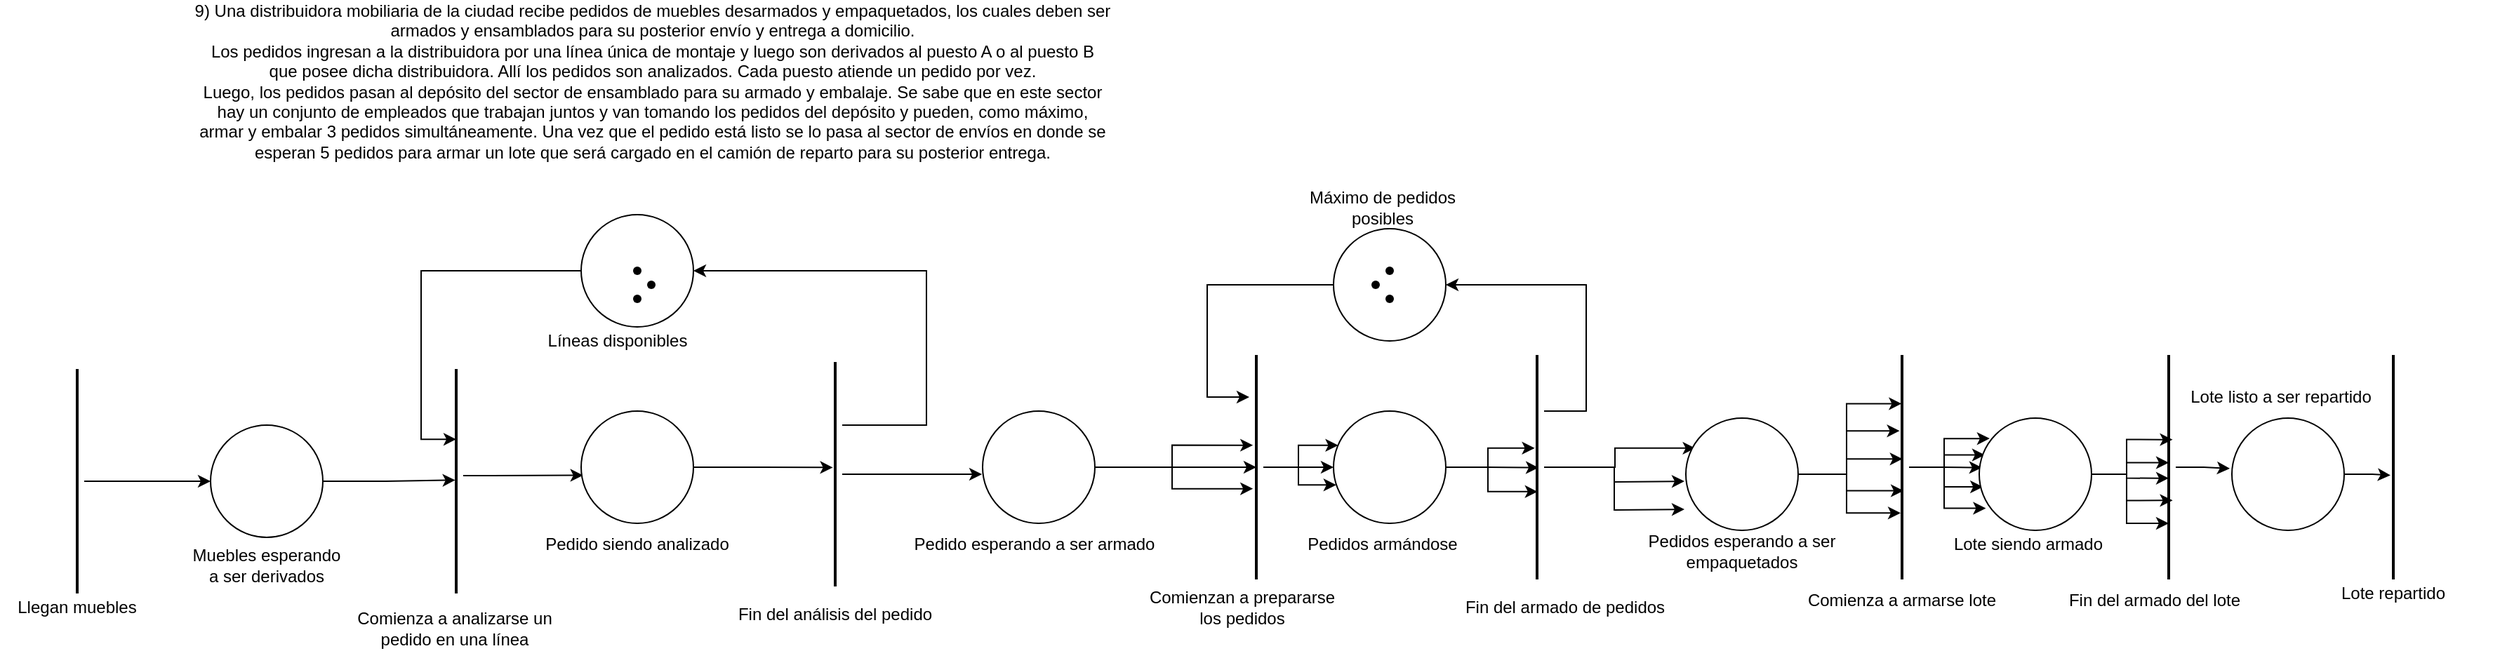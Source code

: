 <mxfile version="15.4.0" type="device"><diagram id="UhLdLVro5L19IDnhmmJw" name="Página-1"><mxGraphModel dx="1146" dy="567" grid="1" gridSize="10" guides="1" tooltips="1" connect="1" arrows="1" fold="1" page="1" pageScale="1" pageWidth="827" pageHeight="1169" math="0" shadow="0"><root><mxCell id="0"/><mxCell id="1" parent="0"/><mxCell id="bsiL4dpKjTmQqmrRHwsR-1" value="&lt;div&gt;9) Una distribuidora mobiliaria de la ciudad recibe pedidos de muebles desarmados y empaquetados, los cuales deben ser&lt;/div&gt;&lt;div&gt;armados y ensamblados para su posterior envío y entrega a domicilio.&lt;/div&gt;&lt;div&gt;Los pedidos ingresan a la distribuidora por una línea única de montaje y luego son derivados al puesto A o al puesto B&lt;/div&gt;&lt;div&gt;que posee dicha distribuidora. Allí los pedidos son analizados. Cada puesto atiende un pedido por vez.&lt;/div&gt;&lt;div&gt;Luego, los pedidos pasan al depósito del sector de ensamblado para su armado y embalaje. Se sabe que en este sector&lt;/div&gt;&lt;div&gt;hay un conjunto de empleados que trabajan juntos y van tomando los pedidos del depósito y pueden, como máximo,&lt;/div&gt;&lt;div&gt;armar y embalar 3 pedidos simultáneamente. Una vez que el pedido está listo se lo pasa al sector de envíos en donde se&lt;/div&gt;&lt;div&gt;esperan 5 pedidos para armar un lote que será cargado en el camión de reparto para su posterior entrega.&lt;/div&gt;" style="text;html=1;strokeColor=none;fillColor=none;align=center;verticalAlign=middle;whiteSpace=wrap;rounded=0;" vertex="1" parent="1"><mxGeometry x="90" y="180" width="750" height="30" as="geometry"/></mxCell><mxCell id="bsiL4dpKjTmQqmrRHwsR-17" style="edgeStyle=orthogonalEdgeStyle;rounded=0;orthogonalLoop=1;jettySize=auto;html=1;entryX=0.495;entryY=0.566;entryDx=0;entryDy=0;entryPerimeter=0;" edge="1" parent="1" source="bsiL4dpKjTmQqmrRHwsR-2" target="bsiL4dpKjTmQqmrRHwsR-7"><mxGeometry relative="1" as="geometry"/></mxCell><mxCell id="bsiL4dpKjTmQqmrRHwsR-2" value="" style="ellipse;whiteSpace=wrap;html=1;aspect=fixed;" vertex="1" parent="1"><mxGeometry x="150" y="440" width="80" height="80" as="geometry"/></mxCell><mxCell id="bsiL4dpKjTmQqmrRHwsR-4" style="edgeStyle=orthogonalEdgeStyle;rounded=0;orthogonalLoop=1;jettySize=auto;html=1;entryX=0;entryY=0.5;entryDx=0;entryDy=0;" edge="1" parent="1" source="bsiL4dpKjTmQqmrRHwsR-3" target="bsiL4dpKjTmQqmrRHwsR-2"><mxGeometry relative="1" as="geometry"/></mxCell><mxCell id="bsiL4dpKjTmQqmrRHwsR-3" value="" style="line;strokeWidth=2;direction=south;html=1;" vertex="1" parent="1"><mxGeometry x="50" y="400" width="10" height="160" as="geometry"/></mxCell><mxCell id="bsiL4dpKjTmQqmrRHwsR-5" value="Llegan muebles" style="text;html=1;strokeColor=none;fillColor=none;align=center;verticalAlign=middle;whiteSpace=wrap;rounded=0;" vertex="1" parent="1"><mxGeometry y="555" width="110" height="30" as="geometry"/></mxCell><mxCell id="bsiL4dpKjTmQqmrRHwsR-6" value="Muebles esperando a ser derivados" style="text;html=1;strokeColor=none;fillColor=none;align=center;verticalAlign=middle;whiteSpace=wrap;rounded=0;" vertex="1" parent="1"><mxGeometry x="135" y="525" width="110" height="30" as="geometry"/></mxCell><mxCell id="bsiL4dpKjTmQqmrRHwsR-18" style="edgeStyle=orthogonalEdgeStyle;rounded=0;orthogonalLoop=1;jettySize=auto;html=1;entryX=0.017;entryY=0.572;entryDx=0;entryDy=0;entryPerimeter=0;" edge="1" parent="1" source="bsiL4dpKjTmQqmrRHwsR-7" target="bsiL4dpKjTmQqmrRHwsR-8"><mxGeometry relative="1" as="geometry"><Array as="points"><mxPoint x="350" y="476"/><mxPoint x="350" y="476"/></Array></mxGeometry></mxCell><mxCell id="bsiL4dpKjTmQqmrRHwsR-7" value="" style="line;strokeWidth=2;direction=south;html=1;" vertex="1" parent="1"><mxGeometry x="320" y="400" width="10" height="160" as="geometry"/></mxCell><mxCell id="bsiL4dpKjTmQqmrRHwsR-19" style="edgeStyle=orthogonalEdgeStyle;rounded=0;orthogonalLoop=1;jettySize=auto;html=1;entryX=0.47;entryY=0.669;entryDx=0;entryDy=0;entryPerimeter=0;" edge="1" parent="1" source="bsiL4dpKjTmQqmrRHwsR-8" target="bsiL4dpKjTmQqmrRHwsR-11"><mxGeometry relative="1" as="geometry"/></mxCell><mxCell id="bsiL4dpKjTmQqmrRHwsR-8" value="" style="ellipse;whiteSpace=wrap;html=1;aspect=fixed;" vertex="1" parent="1"><mxGeometry x="414" y="430" width="80" height="80" as="geometry"/></mxCell><mxCell id="bsiL4dpKjTmQqmrRHwsR-9" value="Comienza a analizarse un pedido en una línea" style="text;html=1;strokeColor=none;fillColor=none;align=center;verticalAlign=middle;whiteSpace=wrap;rounded=0;" vertex="1" parent="1"><mxGeometry x="234" y="570" width="180" height="30" as="geometry"/></mxCell><mxCell id="bsiL4dpKjTmQqmrRHwsR-10" value="Pedido siendo analizado" style="text;html=1;strokeColor=none;fillColor=none;align=center;verticalAlign=middle;whiteSpace=wrap;rounded=0;" vertex="1" parent="1"><mxGeometry x="364" y="510" width="180" height="30" as="geometry"/></mxCell><mxCell id="bsiL4dpKjTmQqmrRHwsR-23" style="edgeStyle=orthogonalEdgeStyle;rounded=0;orthogonalLoop=1;jettySize=auto;html=1;entryX=1;entryY=0.5;entryDx=0;entryDy=0;" edge="1" parent="1" source="bsiL4dpKjTmQqmrRHwsR-11" target="bsiL4dpKjTmQqmrRHwsR-13"><mxGeometry relative="1" as="geometry"><Array as="points"><mxPoint x="660" y="440"/><mxPoint x="660" y="330"/></Array></mxGeometry></mxCell><mxCell id="bsiL4dpKjTmQqmrRHwsR-25" style="edgeStyle=orthogonalEdgeStyle;rounded=0;orthogonalLoop=1;jettySize=auto;html=1;entryX=-0.006;entryY=0.563;entryDx=0;entryDy=0;entryPerimeter=0;" edge="1" parent="1" source="bsiL4dpKjTmQqmrRHwsR-11" target="bsiL4dpKjTmQqmrRHwsR-24"><mxGeometry relative="1" as="geometry"/></mxCell><mxCell id="bsiL4dpKjTmQqmrRHwsR-11" value="" style="line;strokeWidth=2;direction=south;html=1;" vertex="1" parent="1"><mxGeometry x="590" y="395" width="10" height="160" as="geometry"/></mxCell><mxCell id="bsiL4dpKjTmQqmrRHwsR-12" value="Fin del análisis del pedido" style="text;html=1;strokeColor=none;fillColor=none;align=center;verticalAlign=middle;whiteSpace=wrap;rounded=0;" vertex="1" parent="1"><mxGeometry x="505" y="560" width="180" height="30" as="geometry"/></mxCell><mxCell id="bsiL4dpKjTmQqmrRHwsR-15" style="edgeStyle=orthogonalEdgeStyle;rounded=0;orthogonalLoop=1;jettySize=auto;html=1;entryX=0.313;entryY=0.5;entryDx=0;entryDy=0;entryPerimeter=0;" edge="1" parent="1" source="bsiL4dpKjTmQqmrRHwsR-13" target="bsiL4dpKjTmQqmrRHwsR-7"><mxGeometry relative="1" as="geometry"><Array as="points"><mxPoint x="300" y="330"/><mxPoint x="300" y="450"/></Array></mxGeometry></mxCell><mxCell id="bsiL4dpKjTmQqmrRHwsR-13" value="" style="ellipse;whiteSpace=wrap;html=1;aspect=fixed;" vertex="1" parent="1"><mxGeometry x="414" y="290" width="80" height="80" as="geometry"/></mxCell><mxCell id="bsiL4dpKjTmQqmrRHwsR-14" value="" style="shape=waypoint;sketch=0;fillStyle=solid;size=6;pointerEvents=1;points=[];fillColor=none;resizable=0;rotatable=0;perimeter=centerPerimeter;snapToPoint=1;" vertex="1" parent="1"><mxGeometry x="434" y="310" width="40" height="40" as="geometry"/></mxCell><mxCell id="bsiL4dpKjTmQqmrRHwsR-20" value="" style="shape=waypoint;sketch=0;fillStyle=solid;size=6;pointerEvents=1;points=[];fillColor=none;resizable=0;rotatable=0;perimeter=centerPerimeter;snapToPoint=1;" vertex="1" parent="1"><mxGeometry x="444" y="320" width="40" height="40" as="geometry"/></mxCell><mxCell id="bsiL4dpKjTmQqmrRHwsR-21" value="" style="shape=waypoint;sketch=0;fillStyle=solid;size=6;pointerEvents=1;points=[];fillColor=none;resizable=0;rotatable=0;perimeter=centerPerimeter;snapToPoint=1;" vertex="1" parent="1"><mxGeometry x="434" y="330" width="40" height="40" as="geometry"/></mxCell><mxCell id="bsiL4dpKjTmQqmrRHwsR-22" value="Líneas disponibles" style="text;html=1;strokeColor=none;fillColor=none;align=center;verticalAlign=middle;whiteSpace=wrap;rounded=0;" vertex="1" parent="1"><mxGeometry x="350" y="365" width="180" height="30" as="geometry"/></mxCell><mxCell id="bsiL4dpKjTmQqmrRHwsR-29" style="edgeStyle=orthogonalEdgeStyle;rounded=0;orthogonalLoop=1;jettySize=auto;html=1;" edge="1" parent="1" source="bsiL4dpKjTmQqmrRHwsR-24"><mxGeometry relative="1" as="geometry"><mxPoint x="895" y="470" as="targetPoint"/></mxGeometry></mxCell><mxCell id="bsiL4dpKjTmQqmrRHwsR-30" style="edgeStyle=orthogonalEdgeStyle;rounded=0;orthogonalLoop=1;jettySize=auto;html=1;entryX=0.596;entryY=0.738;entryDx=0;entryDy=0;entryPerimeter=0;" edge="1" parent="1" source="bsiL4dpKjTmQqmrRHwsR-24" target="bsiL4dpKjTmQqmrRHwsR-27"><mxGeometry relative="1" as="geometry"/></mxCell><mxCell id="bsiL4dpKjTmQqmrRHwsR-31" style="edgeStyle=orthogonalEdgeStyle;rounded=0;orthogonalLoop=1;jettySize=auto;html=1;entryX=0.402;entryY=0.738;entryDx=0;entryDy=0;entryPerimeter=0;" edge="1" parent="1" source="bsiL4dpKjTmQqmrRHwsR-24" target="bsiL4dpKjTmQqmrRHwsR-27"><mxGeometry relative="1" as="geometry"/></mxCell><mxCell id="bsiL4dpKjTmQqmrRHwsR-24" value="" style="ellipse;whiteSpace=wrap;html=1;aspect=fixed;" vertex="1" parent="1"><mxGeometry x="700" y="430" width="80" height="80" as="geometry"/></mxCell><mxCell id="bsiL4dpKjTmQqmrRHwsR-26" value="Pedido esperando a ser armado" style="text;html=1;strokeColor=none;fillColor=none;align=center;verticalAlign=middle;whiteSpace=wrap;rounded=0;" vertex="1" parent="1"><mxGeometry x="647" y="510" width="180" height="30" as="geometry"/></mxCell><mxCell id="bsiL4dpKjTmQqmrRHwsR-40" style="edgeStyle=orthogonalEdgeStyle;rounded=0;orthogonalLoop=1;jettySize=auto;html=1;entryX=0;entryY=0.5;entryDx=0;entryDy=0;" edge="1" parent="1" source="bsiL4dpKjTmQqmrRHwsR-27" target="bsiL4dpKjTmQqmrRHwsR-33"><mxGeometry relative="1" as="geometry"/></mxCell><mxCell id="bsiL4dpKjTmQqmrRHwsR-47" style="edgeStyle=orthogonalEdgeStyle;rounded=0;orthogonalLoop=1;jettySize=auto;html=1;entryX=0.024;entryY=0.658;entryDx=0;entryDy=0;entryPerimeter=0;" edge="1" parent="1" source="bsiL4dpKjTmQqmrRHwsR-27" target="bsiL4dpKjTmQqmrRHwsR-33"><mxGeometry relative="1" as="geometry"/></mxCell><mxCell id="bsiL4dpKjTmQqmrRHwsR-48" style="edgeStyle=orthogonalEdgeStyle;rounded=0;orthogonalLoop=1;jettySize=auto;html=1;entryX=0.041;entryY=0.305;entryDx=0;entryDy=0;entryPerimeter=0;" edge="1" parent="1" source="bsiL4dpKjTmQqmrRHwsR-27" target="bsiL4dpKjTmQqmrRHwsR-33"><mxGeometry relative="1" as="geometry"/></mxCell><mxCell id="bsiL4dpKjTmQqmrRHwsR-27" value="" style="line;strokeWidth=2;direction=south;html=1;" vertex="1" parent="1"><mxGeometry x="890" y="390" width="10" height="160" as="geometry"/></mxCell><mxCell id="bsiL4dpKjTmQqmrRHwsR-32" style="edgeStyle=orthogonalEdgeStyle;rounded=0;orthogonalLoop=1;jettySize=auto;html=1;" edge="1" parent="1" source="bsiL4dpKjTmQqmrRHwsR-28" target="bsiL4dpKjTmQqmrRHwsR-27"><mxGeometry relative="1" as="geometry"><Array as="points"><mxPoint x="860" y="340"/><mxPoint x="860" y="420"/></Array></mxGeometry></mxCell><mxCell id="bsiL4dpKjTmQqmrRHwsR-28" value="" style="ellipse;whiteSpace=wrap;html=1;aspect=fixed;" vertex="1" parent="1"><mxGeometry x="950" y="300" width="80" height="80" as="geometry"/></mxCell><mxCell id="bsiL4dpKjTmQqmrRHwsR-41" style="edgeStyle=orthogonalEdgeStyle;rounded=0;orthogonalLoop=1;jettySize=auto;html=1;entryX=0.502;entryY=0.393;entryDx=0;entryDy=0;entryPerimeter=0;" edge="1" parent="1" source="bsiL4dpKjTmQqmrRHwsR-33" target="bsiL4dpKjTmQqmrRHwsR-36"><mxGeometry relative="1" as="geometry"/></mxCell><mxCell id="bsiL4dpKjTmQqmrRHwsR-49" style="edgeStyle=orthogonalEdgeStyle;rounded=0;orthogonalLoop=1;jettySize=auto;html=1;entryX=0.609;entryY=0.462;entryDx=0;entryDy=0;entryPerimeter=0;" edge="1" parent="1" source="bsiL4dpKjTmQqmrRHwsR-33" target="bsiL4dpKjTmQqmrRHwsR-36"><mxGeometry relative="1" as="geometry"/></mxCell><mxCell id="bsiL4dpKjTmQqmrRHwsR-50" style="edgeStyle=orthogonalEdgeStyle;rounded=0;orthogonalLoop=1;jettySize=auto;html=1;entryX=0.415;entryY=0.669;entryDx=0;entryDy=0;entryPerimeter=0;" edge="1" parent="1" source="bsiL4dpKjTmQqmrRHwsR-33" target="bsiL4dpKjTmQqmrRHwsR-36"><mxGeometry relative="1" as="geometry"/></mxCell><mxCell id="bsiL4dpKjTmQqmrRHwsR-33" value="" style="ellipse;whiteSpace=wrap;html=1;aspect=fixed;" vertex="1" parent="1"><mxGeometry x="950" y="430" width="80" height="80" as="geometry"/></mxCell><mxCell id="bsiL4dpKjTmQqmrRHwsR-34" value="Comienzan a prepararse los pedidos" style="text;html=1;strokeColor=none;fillColor=none;align=center;verticalAlign=middle;whiteSpace=wrap;rounded=0;" vertex="1" parent="1"><mxGeometry x="810" y="555" width="150" height="30" as="geometry"/></mxCell><mxCell id="bsiL4dpKjTmQqmrRHwsR-35" value="Pedidos armándose" style="text;html=1;strokeColor=none;fillColor=none;align=center;verticalAlign=middle;whiteSpace=wrap;rounded=0;" vertex="1" parent="1"><mxGeometry x="910" y="510" width="150" height="30" as="geometry"/></mxCell><mxCell id="bsiL4dpKjTmQqmrRHwsR-42" style="edgeStyle=orthogonalEdgeStyle;rounded=0;orthogonalLoop=1;jettySize=auto;html=1;entryX=1;entryY=0.5;entryDx=0;entryDy=0;" edge="1" parent="1" source="bsiL4dpKjTmQqmrRHwsR-36" target="bsiL4dpKjTmQqmrRHwsR-28"><mxGeometry relative="1" as="geometry"><Array as="points"><mxPoint x="1130" y="430"/><mxPoint x="1130" y="340"/></Array></mxGeometry></mxCell><mxCell id="bsiL4dpKjTmQqmrRHwsR-52" style="edgeStyle=orthogonalEdgeStyle;rounded=0;orthogonalLoop=1;jettySize=auto;html=1;entryX=0.085;entryY=0.268;entryDx=0;entryDy=0;entryPerimeter=0;" edge="1" parent="1" source="bsiL4dpKjTmQqmrRHwsR-36" target="bsiL4dpKjTmQqmrRHwsR-51"><mxGeometry relative="1" as="geometry"/></mxCell><mxCell id="bsiL4dpKjTmQqmrRHwsR-53" style="edgeStyle=orthogonalEdgeStyle;rounded=0;orthogonalLoop=1;jettySize=auto;html=1;" edge="1" parent="1" source="bsiL4dpKjTmQqmrRHwsR-36"><mxGeometry relative="1" as="geometry"><mxPoint x="1200" y="480" as="targetPoint"/></mxGeometry></mxCell><mxCell id="bsiL4dpKjTmQqmrRHwsR-54" style="edgeStyle=orthogonalEdgeStyle;rounded=0;orthogonalLoop=1;jettySize=auto;html=1;" edge="1" parent="1" source="bsiL4dpKjTmQqmrRHwsR-36"><mxGeometry relative="1" as="geometry"><mxPoint x="1200" y="500" as="targetPoint"/></mxGeometry></mxCell><mxCell id="bsiL4dpKjTmQqmrRHwsR-36" value="" style="line;strokeWidth=2;direction=south;html=1;" vertex="1" parent="1"><mxGeometry x="1090" y="390" width="10" height="160" as="geometry"/></mxCell><mxCell id="bsiL4dpKjTmQqmrRHwsR-38" value="Fin del armado de pedidos" style="text;html=1;strokeColor=none;fillColor=none;align=center;verticalAlign=middle;whiteSpace=wrap;rounded=0;" vertex="1" parent="1"><mxGeometry x="1040" y="555" width="150" height="30" as="geometry"/></mxCell><mxCell id="bsiL4dpKjTmQqmrRHwsR-43" value="Máximo de pedidos posibles" style="text;html=1;strokeColor=none;fillColor=none;align=center;verticalAlign=middle;whiteSpace=wrap;rounded=0;" vertex="1" parent="1"><mxGeometry x="910" y="270" width="150" height="30" as="geometry"/></mxCell><mxCell id="bsiL4dpKjTmQqmrRHwsR-44" value="" style="shape=waypoint;sketch=0;fillStyle=solid;size=6;pointerEvents=1;points=[];fillColor=none;resizable=0;rotatable=0;perimeter=centerPerimeter;snapToPoint=1;" vertex="1" parent="1"><mxGeometry x="960" y="320" width="40" height="40" as="geometry"/></mxCell><mxCell id="bsiL4dpKjTmQqmrRHwsR-45" value="" style="shape=waypoint;sketch=0;fillStyle=solid;size=6;pointerEvents=1;points=[];fillColor=none;resizable=0;rotatable=0;perimeter=centerPerimeter;snapToPoint=1;" vertex="1" parent="1"><mxGeometry x="970" y="330" width="40" height="40" as="geometry"/></mxCell><mxCell id="bsiL4dpKjTmQqmrRHwsR-46" value="" style="shape=waypoint;sketch=0;fillStyle=solid;size=6;pointerEvents=1;points=[];fillColor=none;resizable=0;rotatable=0;perimeter=centerPerimeter;snapToPoint=1;" vertex="1" parent="1"><mxGeometry x="970" y="310" width="40" height="40" as="geometry"/></mxCell><mxCell id="bsiL4dpKjTmQqmrRHwsR-58" style="edgeStyle=orthogonalEdgeStyle;rounded=0;orthogonalLoop=1;jettySize=auto;html=1;entryX=0.217;entryY=0.531;entryDx=0;entryDy=0;entryPerimeter=0;" edge="1" parent="1" source="bsiL4dpKjTmQqmrRHwsR-51" target="bsiL4dpKjTmQqmrRHwsR-56"><mxGeometry relative="1" as="geometry"/></mxCell><mxCell id="bsiL4dpKjTmQqmrRHwsR-59" style="edgeStyle=orthogonalEdgeStyle;rounded=0;orthogonalLoop=1;jettySize=auto;html=1;entryX=0.338;entryY=0.669;entryDx=0;entryDy=0;entryPerimeter=0;" edge="1" parent="1" source="bsiL4dpKjTmQqmrRHwsR-51" target="bsiL4dpKjTmQqmrRHwsR-56"><mxGeometry relative="1" as="geometry"/></mxCell><mxCell id="bsiL4dpKjTmQqmrRHwsR-60" style="edgeStyle=orthogonalEdgeStyle;rounded=0;orthogonalLoop=1;jettySize=auto;html=1;entryX=0.463;entryY=0.462;entryDx=0;entryDy=0;entryPerimeter=0;" edge="1" parent="1" source="bsiL4dpKjTmQqmrRHwsR-51" target="bsiL4dpKjTmQqmrRHwsR-56"><mxGeometry relative="1" as="geometry"/></mxCell><mxCell id="bsiL4dpKjTmQqmrRHwsR-61" style="edgeStyle=orthogonalEdgeStyle;rounded=0;orthogonalLoop=1;jettySize=auto;html=1;entryX=0.605;entryY=0.393;entryDx=0;entryDy=0;entryPerimeter=0;" edge="1" parent="1" source="bsiL4dpKjTmQqmrRHwsR-51" target="bsiL4dpKjTmQqmrRHwsR-56"><mxGeometry relative="1" as="geometry"/></mxCell><mxCell id="bsiL4dpKjTmQqmrRHwsR-62" style="edgeStyle=orthogonalEdgeStyle;rounded=0;orthogonalLoop=1;jettySize=auto;html=1;entryX=0.704;entryY=0.6;entryDx=0;entryDy=0;entryPerimeter=0;" edge="1" parent="1" source="bsiL4dpKjTmQqmrRHwsR-51" target="bsiL4dpKjTmQqmrRHwsR-56"><mxGeometry relative="1" as="geometry"/></mxCell><mxCell id="bsiL4dpKjTmQqmrRHwsR-51" value="" style="ellipse;whiteSpace=wrap;html=1;aspect=fixed;" vertex="1" parent="1"><mxGeometry x="1201" y="435" width="80" height="80" as="geometry"/></mxCell><mxCell id="bsiL4dpKjTmQqmrRHwsR-55" value="Pedidos esperando a ser empaquetados" style="text;html=1;strokeColor=none;fillColor=none;align=center;verticalAlign=middle;whiteSpace=wrap;rounded=0;" vertex="1" parent="1"><mxGeometry x="1166" y="515" width="150" height="30" as="geometry"/></mxCell><mxCell id="bsiL4dpKjTmQqmrRHwsR-64" style="edgeStyle=orthogonalEdgeStyle;rounded=0;orthogonalLoop=1;jettySize=auto;html=1;entryX=0.024;entryY=0.441;entryDx=0;entryDy=0;entryPerimeter=0;" edge="1" parent="1" source="bsiL4dpKjTmQqmrRHwsR-56" target="bsiL4dpKjTmQqmrRHwsR-63"><mxGeometry relative="1" as="geometry"/></mxCell><mxCell id="bsiL4dpKjTmQqmrRHwsR-65" style="edgeStyle=orthogonalEdgeStyle;rounded=0;orthogonalLoop=1;jettySize=auto;html=1;entryX=0.033;entryY=0.613;entryDx=0;entryDy=0;entryPerimeter=0;" edge="1" parent="1" source="bsiL4dpKjTmQqmrRHwsR-56" target="bsiL4dpKjTmQqmrRHwsR-63"><mxGeometry relative="1" as="geometry"/></mxCell><mxCell id="bsiL4dpKjTmQqmrRHwsR-66" style="edgeStyle=orthogonalEdgeStyle;rounded=0;orthogonalLoop=1;jettySize=auto;html=1;entryX=0.059;entryY=0.803;entryDx=0;entryDy=0;entryPerimeter=0;" edge="1" parent="1" source="bsiL4dpKjTmQqmrRHwsR-56" target="bsiL4dpKjTmQqmrRHwsR-63"><mxGeometry relative="1" as="geometry"/></mxCell><mxCell id="bsiL4dpKjTmQqmrRHwsR-67" style="edgeStyle=orthogonalEdgeStyle;rounded=0;orthogonalLoop=1;jettySize=auto;html=1;entryX=0.05;entryY=0.328;entryDx=0;entryDy=0;entryPerimeter=0;" edge="1" parent="1" source="bsiL4dpKjTmQqmrRHwsR-56" target="bsiL4dpKjTmQqmrRHwsR-63"><mxGeometry relative="1" as="geometry"/></mxCell><mxCell id="bsiL4dpKjTmQqmrRHwsR-68" style="edgeStyle=orthogonalEdgeStyle;rounded=0;orthogonalLoop=1;jettySize=auto;html=1;entryX=0.093;entryY=0.182;entryDx=0;entryDy=0;entryPerimeter=0;" edge="1" parent="1" source="bsiL4dpKjTmQqmrRHwsR-56" target="bsiL4dpKjTmQqmrRHwsR-63"><mxGeometry relative="1" as="geometry"/></mxCell><mxCell id="bsiL4dpKjTmQqmrRHwsR-56" value="" style="line;strokeWidth=2;direction=south;html=1;" vertex="1" parent="1"><mxGeometry x="1350" y="390" width="10" height="160" as="geometry"/></mxCell><mxCell id="bsiL4dpKjTmQqmrRHwsR-57" value="Comienza a armarse lote" style="text;html=1;strokeColor=none;fillColor=none;align=center;verticalAlign=middle;whiteSpace=wrap;rounded=0;" vertex="1" parent="1"><mxGeometry x="1280" y="550" width="150" height="30" as="geometry"/></mxCell><mxCell id="bsiL4dpKjTmQqmrRHwsR-71" style="edgeStyle=orthogonalEdgeStyle;rounded=0;orthogonalLoop=1;jettySize=auto;html=1;entryX=0.377;entryY=0.221;entryDx=0;entryDy=0;entryPerimeter=0;" edge="1" parent="1" source="bsiL4dpKjTmQqmrRHwsR-63" target="bsiL4dpKjTmQqmrRHwsR-70"><mxGeometry relative="1" as="geometry"/></mxCell><mxCell id="bsiL4dpKjTmQqmrRHwsR-72" style="edgeStyle=orthogonalEdgeStyle;rounded=0;orthogonalLoop=1;jettySize=auto;html=1;entryX=0.549;entryY=0.497;entryDx=0;entryDy=0;entryPerimeter=0;" edge="1" parent="1" source="bsiL4dpKjTmQqmrRHwsR-63" target="bsiL4dpKjTmQqmrRHwsR-70"><mxGeometry relative="1" as="geometry"/></mxCell><mxCell id="bsiL4dpKjTmQqmrRHwsR-73" style="edgeStyle=orthogonalEdgeStyle;rounded=0;orthogonalLoop=1;jettySize=auto;html=1;entryX=0.648;entryY=0.221;entryDx=0;entryDy=0;entryPerimeter=0;" edge="1" parent="1" source="bsiL4dpKjTmQqmrRHwsR-63" target="bsiL4dpKjTmQqmrRHwsR-70"><mxGeometry relative="1" as="geometry"/></mxCell><mxCell id="bsiL4dpKjTmQqmrRHwsR-74" style="edgeStyle=orthogonalEdgeStyle;rounded=0;orthogonalLoop=1;jettySize=auto;html=1;entryX=0.48;entryY=0.497;entryDx=0;entryDy=0;entryPerimeter=0;" edge="1" parent="1" source="bsiL4dpKjTmQqmrRHwsR-63" target="bsiL4dpKjTmQqmrRHwsR-70"><mxGeometry relative="1" as="geometry"/></mxCell><mxCell id="bsiL4dpKjTmQqmrRHwsR-75" style="edgeStyle=orthogonalEdgeStyle;rounded=0;orthogonalLoop=1;jettySize=auto;html=1;entryX=0.75;entryY=0.5;entryDx=0;entryDy=0;entryPerimeter=0;" edge="1" parent="1" source="bsiL4dpKjTmQqmrRHwsR-63" target="bsiL4dpKjTmQqmrRHwsR-70"><mxGeometry relative="1" as="geometry"/></mxCell><mxCell id="bsiL4dpKjTmQqmrRHwsR-63" value="" style="ellipse;whiteSpace=wrap;html=1;aspect=fixed;" vertex="1" parent="1"><mxGeometry x="1410" y="435" width="80" height="80" as="geometry"/></mxCell><mxCell id="bsiL4dpKjTmQqmrRHwsR-69" value="Lote siendo armado" style="text;html=1;strokeColor=none;fillColor=none;align=center;verticalAlign=middle;whiteSpace=wrap;rounded=0;" vertex="1" parent="1"><mxGeometry x="1370" y="510" width="150" height="30" as="geometry"/></mxCell><mxCell id="bsiL4dpKjTmQqmrRHwsR-78" style="edgeStyle=orthogonalEdgeStyle;rounded=0;orthogonalLoop=1;jettySize=auto;html=1;entryX=-0.019;entryY=0.449;entryDx=0;entryDy=0;entryPerimeter=0;" edge="1" parent="1" source="bsiL4dpKjTmQqmrRHwsR-70" target="bsiL4dpKjTmQqmrRHwsR-76"><mxGeometry relative="1" as="geometry"/></mxCell><mxCell id="bsiL4dpKjTmQqmrRHwsR-70" value="" style="line;strokeWidth=2;direction=south;html=1;" vertex="1" parent="1"><mxGeometry x="1540" y="390" width="10" height="160" as="geometry"/></mxCell><mxCell id="bsiL4dpKjTmQqmrRHwsR-80" style="edgeStyle=orthogonalEdgeStyle;rounded=0;orthogonalLoop=1;jettySize=auto;html=1;entryX=0.536;entryY=0.703;entryDx=0;entryDy=0;entryPerimeter=0;" edge="1" parent="1" source="bsiL4dpKjTmQqmrRHwsR-76" target="bsiL4dpKjTmQqmrRHwsR-79"><mxGeometry relative="1" as="geometry"/></mxCell><mxCell id="bsiL4dpKjTmQqmrRHwsR-76" value="" style="ellipse;whiteSpace=wrap;html=1;aspect=fixed;" vertex="1" parent="1"><mxGeometry x="1590" y="435" width="80" height="80" as="geometry"/></mxCell><mxCell id="bsiL4dpKjTmQqmrRHwsR-77" value="Fin del armado del lote" style="text;html=1;strokeColor=none;fillColor=none;align=center;verticalAlign=middle;whiteSpace=wrap;rounded=0;" vertex="1" parent="1"><mxGeometry x="1460" y="550" width="150" height="30" as="geometry"/></mxCell><mxCell id="bsiL4dpKjTmQqmrRHwsR-79" value="" style="line;strokeWidth=2;direction=south;html=1;" vertex="1" parent="1"><mxGeometry x="1700" y="390" width="10" height="160" as="geometry"/></mxCell><mxCell id="bsiL4dpKjTmQqmrRHwsR-81" value="Lote listo a ser repartido" style="text;html=1;strokeColor=none;fillColor=none;align=center;verticalAlign=middle;whiteSpace=wrap;rounded=0;" vertex="1" parent="1"><mxGeometry x="1550" y="405" width="150" height="30" as="geometry"/></mxCell><mxCell id="bsiL4dpKjTmQqmrRHwsR-82" value="Lote repartido" style="text;html=1;strokeColor=none;fillColor=none;align=center;verticalAlign=middle;whiteSpace=wrap;rounded=0;" vertex="1" parent="1"><mxGeometry x="1630" y="545" width="150" height="30" as="geometry"/></mxCell></root></mxGraphModel></diagram></mxfile>